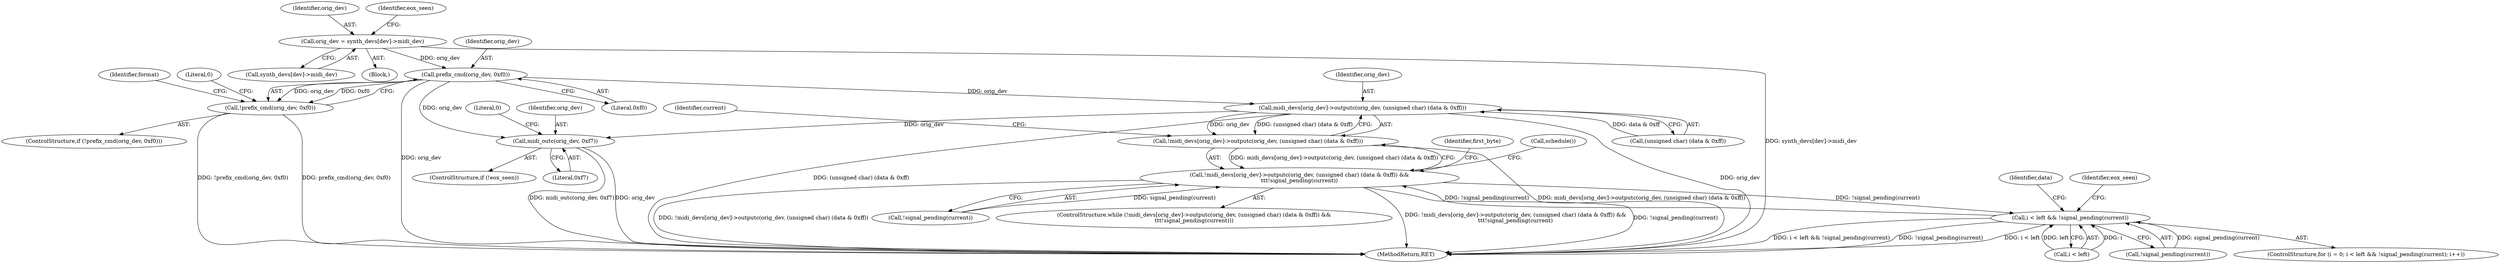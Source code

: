 digraph "0_linux_b769f49463711205d57286e64cf535ed4daf59e9@array" {
"1000113" [label="(Call,orig_dev = synth_devs[dev]->midi_dev)"];
"1000152" [label="(Call,prefix_cmd(orig_dev, 0xf0))"];
"1000151" [label="(Call,!prefix_cmd(orig_dev, 0xf0))"];
"1000268" [label="(Call,midi_devs[orig_dev]->outputc(orig_dev, (unsigned char) (data & 0xff)))"];
"1000267" [label="(Call,!midi_devs[orig_dev]->outputc(orig_dev, (unsigned char) (data & 0xff)))"];
"1000266" [label="(Call,!midi_devs[orig_dev]->outputc(orig_dev, (unsigned char) (data & 0xff)) &&\n\t\t\t!signal_pending(current))"];
"1000210" [label="(Call,i < left && !signal_pending(current))"];
"1000294" [label="(Call,midi_outc(orig_dev, 0xf7))"];
"1000151" [label="(Call,!prefix_cmd(orig_dev, 0xf0))"];
"1000150" [label="(ControlStructure,if (!prefix_cmd(orig_dev, 0xf0)))"];
"1000296" [label="(Literal,0xf7)"];
"1000154" [label="(Literal,0xf0)"];
"1000295" [label="(Identifier,orig_dev)"];
"1000266" [label="(Call,!midi_devs[orig_dev]->outputc(orig_dev, (unsigned char) (data & 0xff)) &&\n\t\t\t!signal_pending(current))"];
"1000275" [label="(Call,!signal_pending(current))"];
"1000270" [label="(Call,(unsigned char) (data & 0xff))"];
"1000298" [label="(Literal,0)"];
"1000206" [label="(ControlStructure,for (i = 0; i < left && !signal_pending(current); i++))"];
"1000159" [label="(Identifier,format)"];
"1000210" [label="(Call,i < left && !signal_pending(current))"];
"1000267" [label="(Call,!midi_devs[orig_dev]->outputc(orig_dev, (unsigned char) (data & 0xff)))"];
"1000282" [label="(Identifier,first_byte)"];
"1000153" [label="(Identifier,orig_dev)"];
"1000278" [label="(Call,schedule())"];
"1000111" [label="(Block,)"];
"1000114" [label="(Identifier,orig_dev)"];
"1000156" [label="(Literal,0)"];
"1000269" [label="(Identifier,orig_dev)"];
"1000223" [label="(Identifier,data)"];
"1000299" [label="(MethodReturn,RET)"];
"1000277" [label="(Identifier,current)"];
"1000265" [label="(ControlStructure,while (!midi_devs[orig_dev]->outputc(orig_dev, (unsigned char) (data & 0xff)) &&\n\t\t\t!signal_pending(current)))"];
"1000152" [label="(Call,prefix_cmd(orig_dev, 0xf0))"];
"1000126" [label="(Identifier,eox_seen)"];
"1000113" [label="(Call,orig_dev = synth_devs[dev]->midi_dev)"];
"1000291" [label="(ControlStructure,if (!eox_seen))"];
"1000115" [label="(Call,synth_devs[dev]->midi_dev)"];
"1000293" [label="(Identifier,eox_seen)"];
"1000294" [label="(Call,midi_outc(orig_dev, 0xf7))"];
"1000268" [label="(Call,midi_devs[orig_dev]->outputc(orig_dev, (unsigned char) (data & 0xff)))"];
"1000211" [label="(Call,i < left)"];
"1000214" [label="(Call,!signal_pending(current))"];
"1000113" -> "1000111"  [label="AST: "];
"1000113" -> "1000115"  [label="CFG: "];
"1000114" -> "1000113"  [label="AST: "];
"1000115" -> "1000113"  [label="AST: "];
"1000126" -> "1000113"  [label="CFG: "];
"1000113" -> "1000299"  [label="DDG: synth_devs[dev]->midi_dev"];
"1000113" -> "1000152"  [label="DDG: orig_dev"];
"1000152" -> "1000151"  [label="AST: "];
"1000152" -> "1000154"  [label="CFG: "];
"1000153" -> "1000152"  [label="AST: "];
"1000154" -> "1000152"  [label="AST: "];
"1000151" -> "1000152"  [label="CFG: "];
"1000152" -> "1000299"  [label="DDG: orig_dev"];
"1000152" -> "1000151"  [label="DDG: orig_dev"];
"1000152" -> "1000151"  [label="DDG: 0xf0"];
"1000152" -> "1000268"  [label="DDG: orig_dev"];
"1000152" -> "1000294"  [label="DDG: orig_dev"];
"1000151" -> "1000150"  [label="AST: "];
"1000156" -> "1000151"  [label="CFG: "];
"1000159" -> "1000151"  [label="CFG: "];
"1000151" -> "1000299"  [label="DDG: !prefix_cmd(orig_dev, 0xf0)"];
"1000151" -> "1000299"  [label="DDG: prefix_cmd(orig_dev, 0xf0)"];
"1000268" -> "1000267"  [label="AST: "];
"1000268" -> "1000270"  [label="CFG: "];
"1000269" -> "1000268"  [label="AST: "];
"1000270" -> "1000268"  [label="AST: "];
"1000267" -> "1000268"  [label="CFG: "];
"1000268" -> "1000299"  [label="DDG: orig_dev"];
"1000268" -> "1000299"  [label="DDG: (unsigned char) (data & 0xff)"];
"1000268" -> "1000267"  [label="DDG: orig_dev"];
"1000268" -> "1000267"  [label="DDG: (unsigned char) (data & 0xff)"];
"1000270" -> "1000268"  [label="DDG: data & 0xff"];
"1000268" -> "1000294"  [label="DDG: orig_dev"];
"1000267" -> "1000266"  [label="AST: "];
"1000277" -> "1000267"  [label="CFG: "];
"1000266" -> "1000267"  [label="CFG: "];
"1000267" -> "1000299"  [label="DDG: midi_devs[orig_dev]->outputc(orig_dev, (unsigned char) (data & 0xff))"];
"1000267" -> "1000266"  [label="DDG: midi_devs[orig_dev]->outputc(orig_dev, (unsigned char) (data & 0xff))"];
"1000266" -> "1000265"  [label="AST: "];
"1000266" -> "1000275"  [label="CFG: "];
"1000275" -> "1000266"  [label="AST: "];
"1000278" -> "1000266"  [label="CFG: "];
"1000282" -> "1000266"  [label="CFG: "];
"1000266" -> "1000299"  [label="DDG: !signal_pending(current)"];
"1000266" -> "1000299"  [label="DDG: !midi_devs[orig_dev]->outputc(orig_dev, (unsigned char) (data & 0xff))"];
"1000266" -> "1000299"  [label="DDG: !midi_devs[orig_dev]->outputc(orig_dev, (unsigned char) (data & 0xff)) &&\n\t\t\t!signal_pending(current)"];
"1000266" -> "1000210"  [label="DDG: !signal_pending(current)"];
"1000275" -> "1000266"  [label="DDG: signal_pending(current)"];
"1000210" -> "1000266"  [label="DDG: !signal_pending(current)"];
"1000210" -> "1000206"  [label="AST: "];
"1000210" -> "1000211"  [label="CFG: "];
"1000210" -> "1000214"  [label="CFG: "];
"1000211" -> "1000210"  [label="AST: "];
"1000214" -> "1000210"  [label="AST: "];
"1000223" -> "1000210"  [label="CFG: "];
"1000293" -> "1000210"  [label="CFG: "];
"1000210" -> "1000299"  [label="DDG: i < left && !signal_pending(current)"];
"1000210" -> "1000299"  [label="DDG: !signal_pending(current)"];
"1000210" -> "1000299"  [label="DDG: i < left"];
"1000211" -> "1000210"  [label="DDG: i"];
"1000211" -> "1000210"  [label="DDG: left"];
"1000214" -> "1000210"  [label="DDG: signal_pending(current)"];
"1000294" -> "1000291"  [label="AST: "];
"1000294" -> "1000296"  [label="CFG: "];
"1000295" -> "1000294"  [label="AST: "];
"1000296" -> "1000294"  [label="AST: "];
"1000298" -> "1000294"  [label="CFG: "];
"1000294" -> "1000299"  [label="DDG: midi_outc(orig_dev, 0xf7)"];
"1000294" -> "1000299"  [label="DDG: orig_dev"];
}
